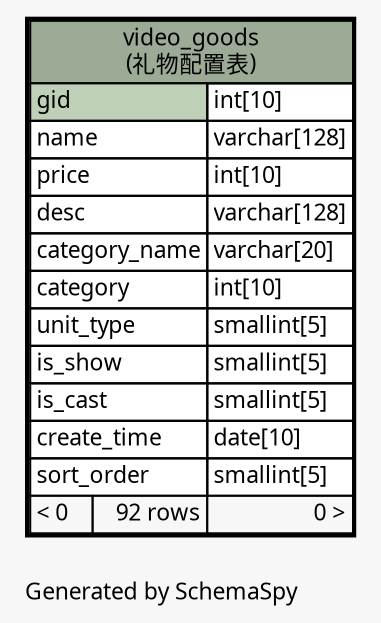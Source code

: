 // dot 2.26.0 on Linux 2.6.32-504.3.3.el6.x86_64
// SchemaSpy rev Unknown
digraph "oneDegreeRelationshipsDiagram" {
  graph [
    rankdir="RL"
    bgcolor="#f7f7f7"
    label="\nGenerated by SchemaSpy"
    labeljust="l"
    nodesep="0.18"
    ranksep="0.46"
    fontname="Microsoft YaHei"
    fontsize="11"
  ];
  node [
    fontname="Microsoft YaHei"
    fontsize="11"
    shape="plaintext"
  ];
  edge [
    arrowsize="0.8"
  ];
  "video_goods" [
    label=<
    <TABLE BORDER="2" CELLBORDER="1" CELLSPACING="0" BGCOLOR="#ffffff">
      <TR><TD COLSPAN="3" BGCOLOR="#9bab96" ALIGN="CENTER">video_goods<br/>(礼物配置表)</TD></TR>
      <TR><TD PORT="gid" COLSPAN="2" BGCOLOR="#bed1b8" ALIGN="LEFT">gid</TD><TD PORT="gid.type" ALIGN="LEFT">int[10]</TD></TR>
      <TR><TD PORT="name" COLSPAN="2" ALIGN="LEFT">name</TD><TD PORT="name.type" ALIGN="LEFT">varchar[128]</TD></TR>
      <TR><TD PORT="price" COLSPAN="2" ALIGN="LEFT">price</TD><TD PORT="price.type" ALIGN="LEFT">int[10]</TD></TR>
      <TR><TD PORT="desc" COLSPAN="2" ALIGN="LEFT">desc</TD><TD PORT="desc.type" ALIGN="LEFT">varchar[128]</TD></TR>
      <TR><TD PORT="category_name" COLSPAN="2" ALIGN="LEFT">category_name</TD><TD PORT="category_name.type" ALIGN="LEFT">varchar[20]</TD></TR>
      <TR><TD PORT="category" COLSPAN="2" ALIGN="LEFT">category</TD><TD PORT="category.type" ALIGN="LEFT">int[10]</TD></TR>
      <TR><TD PORT="unit_type" COLSPAN="2" ALIGN="LEFT">unit_type</TD><TD PORT="unit_type.type" ALIGN="LEFT">smallint[5]</TD></TR>
      <TR><TD PORT="is_show" COLSPAN="2" ALIGN="LEFT">is_show</TD><TD PORT="is_show.type" ALIGN="LEFT">smallint[5]</TD></TR>
      <TR><TD PORT="is_cast" COLSPAN="2" ALIGN="LEFT">is_cast</TD><TD PORT="is_cast.type" ALIGN="LEFT">smallint[5]</TD></TR>
      <TR><TD PORT="create_time" COLSPAN="2" ALIGN="LEFT">create_time</TD><TD PORT="create_time.type" ALIGN="LEFT">date[10]</TD></TR>
      <TR><TD PORT="sort_order" COLSPAN="2" ALIGN="LEFT">sort_order</TD><TD PORT="sort_order.type" ALIGN="LEFT">smallint[5]</TD></TR>
      <TR><TD ALIGN="LEFT" BGCOLOR="#f7f7f7">&lt; 0</TD><TD ALIGN="RIGHT" BGCOLOR="#f7f7f7">92 rows</TD><TD ALIGN="RIGHT" BGCOLOR="#f7f7f7">0 &gt;</TD></TR>
    </TABLE>>
    URL="video_goods.html"
    tooltip="video_goods"
  ];
}
